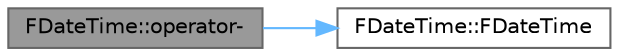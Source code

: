 digraph "FDateTime::operator-"
{
 // INTERACTIVE_SVG=YES
 // LATEX_PDF_SIZE
  bgcolor="transparent";
  edge [fontname=Helvetica,fontsize=10,labelfontname=Helvetica,labelfontsize=10];
  node [fontname=Helvetica,fontsize=10,shape=box,height=0.2,width=0.4];
  rankdir="LR";
  Node1 [id="Node000001",label="FDateTime::operator-",height=0.2,width=0.4,color="gray40", fillcolor="grey60", style="filled", fontcolor="black",tooltip="Returns time span between this date and the given date."];
  Node1 -> Node2 [id="edge1_Node000001_Node000002",color="steelblue1",style="solid",tooltip=" "];
  Node2 [id="Node000002",label="FDateTime::FDateTime",height=0.2,width=0.4,color="grey40", fillcolor="white", style="filled",URL="$d3/da3/structFDateTime.html#a29d3a1d37aa4764127741b1bfc685081",tooltip="Default constructor (zero initialization)."];
}
